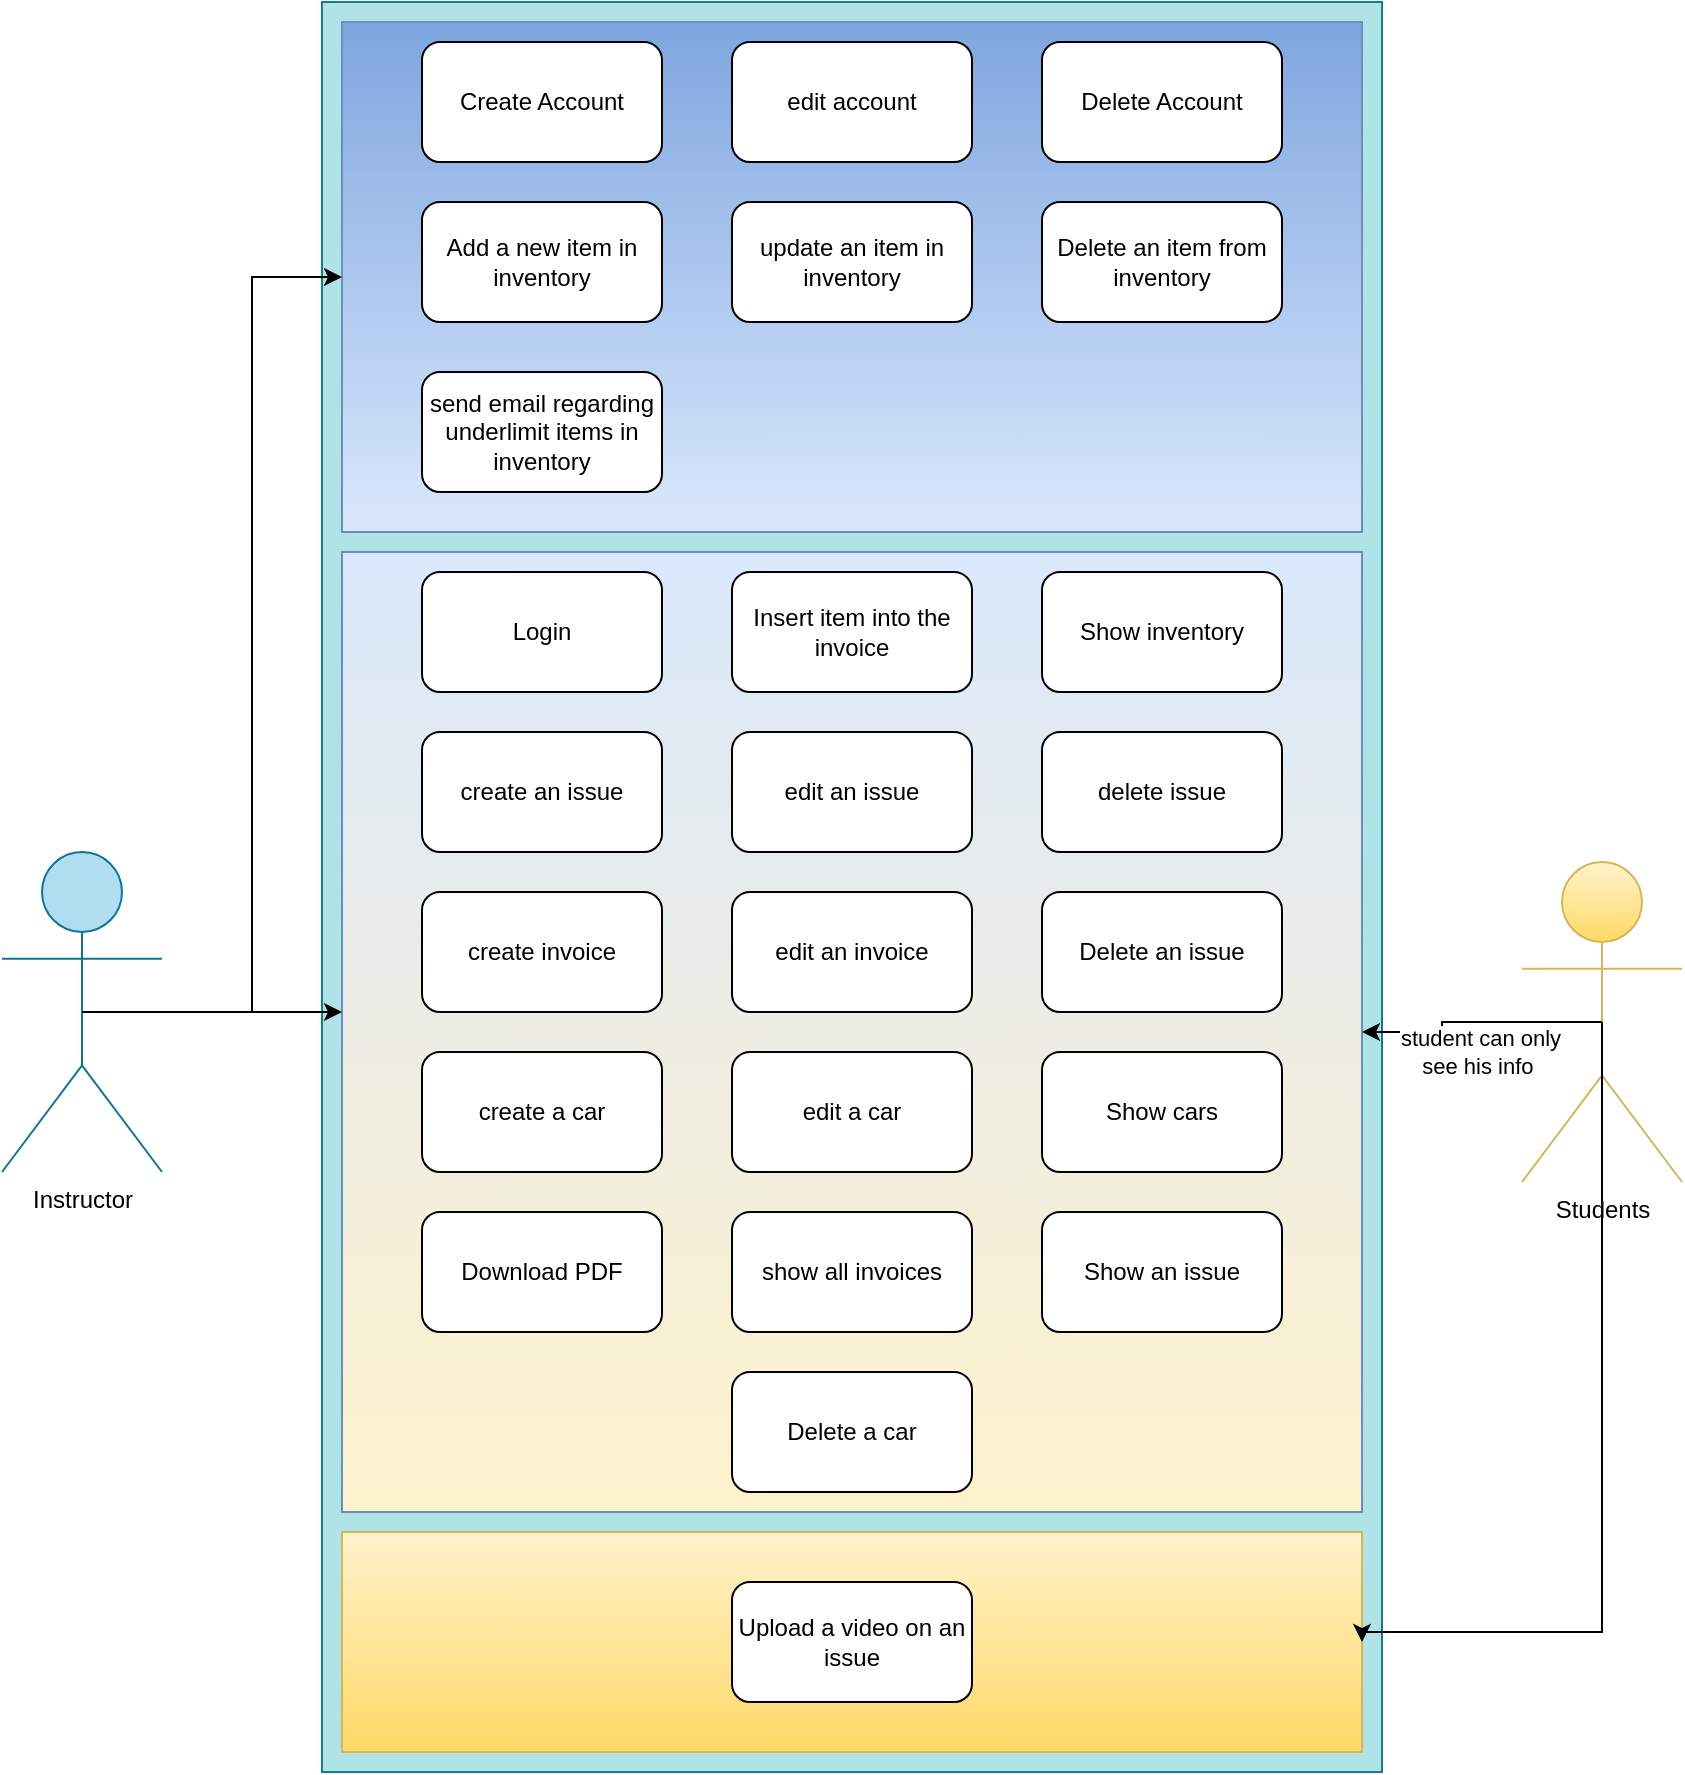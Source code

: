 <mxfile version="24.8.4">
  <diagram name="Page-1" id="o08TtFAsVQpN87tV3FQX">
    <mxGraphModel dx="1687" dy="1049" grid="1" gridSize="10" guides="1" tooltips="1" connect="1" arrows="1" fold="1" page="1" pageScale="1" pageWidth="850" pageHeight="1100" math="0" shadow="0">
      <root>
        <mxCell id="0" />
        <mxCell id="1" parent="0" />
        <mxCell id="Glyy4nIdWrFzl7ZjbMnD-38" value="Students" style="shape=umlActor;verticalLabelPosition=bottom;verticalAlign=top;html=1;fillColor=#fff2cc;strokeColor=#d6b656;gradientColor=#ffd966;" vertex="1" parent="1">
          <mxGeometry x="760" y="575" width="80" height="160" as="geometry" />
        </mxCell>
        <mxCell id="Glyy4nIdWrFzl7ZjbMnD-39" value="Instructor" style="shape=umlActor;verticalLabelPosition=bottom;verticalAlign=top;html=1;fillColor=#b1ddf0;strokeColor=#10739e;" vertex="1" parent="1">
          <mxGeometry y="570" width="80" height="160" as="geometry" />
        </mxCell>
        <mxCell id="Glyy4nIdWrFzl7ZjbMnD-1" value="&lt;span style=&quot;color: rgba(0, 0, 0, 0); font-family: monospace; font-size: 0px; text-align: start; text-wrap-mode: nowrap;&quot;&gt;%3CmxGraphModel%3E%3Croot%3E%3CmxCell%20id%3D%220%22%2F%3E%3CmxCell%20id%3D%221%22%20parent%3D%220%22%2F%3E%3CmxCell%20id%3D%222%22%20value%3D%22create%20an%20issue%22%20style%3D%22rounded%3D1%3BwhiteSpace%3Dwrap%3Bhtml%3D1%3B%22%20vertex%3D%221%22%20parent%3D%221%22%3E%3CmxGeometry%20x%3D%22170%22%20y%3D%22190%22%20width%3D%22120%22%20height%3D%2260%22%20as%3D%22geometry%22%2F%3E%3C%2FmxCell%3E%3C%2Froot%3E%3C%2FmxGraphModel%3E&lt;/span&gt;&lt;span style=&quot;color: rgba(0, 0, 0, 0); font-family: monospace; font-size: 0px; text-align: start; text-wrap-mode: nowrap;&quot;&gt;%3CmxGraphModel%3E%3Croot%3E%3CmxCell%20id%3D%220%22%2F%3E%3CmxCell%20id%3D%221%22%20parent%3D%220%22%2F%3E%3CmxCell%20id%3D%222%22%20value%3D%22create%20an%20issue%22%20style%3D%22rounded%3D1%3BwhiteSpace%3Dwrap%3Bhtml%3D1%3B%22%20vertex%3D%221%22%20parent%3D%221%22%3E%3CmxGeometry%20x%3D%22170%22%20y%3D%22190%22%20width%3D%22120%22%20height%3D%2260%22%20as%3D%22geometry%22%2F%3E%3C%2FmxCell%3E%3C%2Froot%3E%3C%2FmxGraphModel%3E&lt;/span&gt;" style="rounded=0;whiteSpace=wrap;html=1;fillColor=#b0e3e6;strokeColor=#0e8088;container=0;" vertex="1" parent="1">
          <mxGeometry x="160" y="145" width="530" height="885" as="geometry" />
        </mxCell>
        <mxCell id="Glyy4nIdWrFzl7ZjbMnD-35" value="" style="rounded=0;whiteSpace=wrap;html=1;fillColor=#dae8fc;gradientColor=#FFF2CC;strokeColor=#6c8ebf;container=0;" vertex="1" parent="1">
          <mxGeometry x="170" y="420" width="510" height="480" as="geometry" />
        </mxCell>
        <mxCell id="Glyy4nIdWrFzl7ZjbMnD-34" value="" style="rounded=0;whiteSpace=wrap;html=1;fillColor=#dae8fc;gradientColor=#7ea6e0;strokeColor=#6c8ebf;gradientDirection=north;container=0;" vertex="1" parent="1">
          <mxGeometry x="170" y="155" width="510" height="255" as="geometry" />
        </mxCell>
        <mxCell id="Glyy4nIdWrFzl7ZjbMnD-7" value="Create Account" style="rounded=1;whiteSpace=wrap;html=1;container=0;" vertex="1" parent="1">
          <mxGeometry x="210" y="165" width="120" height="60" as="geometry" />
        </mxCell>
        <mxCell id="Glyy4nIdWrFzl7ZjbMnD-8" value="Delete Account&lt;span style=&quot;color: rgba(0, 0, 0, 0); font-family: monospace; font-size: 0px; text-align: start; text-wrap-mode: nowrap;&quot;&gt;%3CmxGraphModel%3E%3Croot%3E%3CmxCell%20id%3D%220%22%2F%3E%3CmxCell%20id%3D%221%22%20parent%3D%220%22%2F%3E%3CmxCell%20id%3D%222%22%20value%3D%22Create%20Account%22%20style%3D%22rounded%3D1%3BwhiteSpace%3Dwrap%3Bhtml%3D1%3B%22%20vertex%3D%221%22%20parent%3D%221%22%3E%3CmxGeometry%20x%3D%22170%22%20y%3D%2210%22%20width%3D%22120%22%20height%3D%2260%22%20as%3D%22geometry%22%2F%3E%3C%2FmxCell%3E%3C%2Froot%3E%3C%2FmxGraphModel%3E&lt;/span&gt;" style="rounded=1;whiteSpace=wrap;html=1;container=0;" vertex="1" parent="1">
          <mxGeometry x="520" y="165" width="120" height="60" as="geometry" />
        </mxCell>
        <mxCell id="Glyy4nIdWrFzl7ZjbMnD-9" value="Login" style="rounded=1;whiteSpace=wrap;html=1;container=0;" vertex="1" parent="1">
          <mxGeometry x="210" y="430" width="120" height="60" as="geometry" />
        </mxCell>
        <mxCell id="Glyy4nIdWrFzl7ZjbMnD-10" value="Add a new item in inventory" style="rounded=1;whiteSpace=wrap;html=1;container=0;" vertex="1" parent="1">
          <mxGeometry x="210" y="245" width="120" height="60" as="geometry" />
        </mxCell>
        <mxCell id="Glyy4nIdWrFzl7ZjbMnD-11" value="Show inventory" style="rounded=1;whiteSpace=wrap;html=1;container=0;" vertex="1" parent="1">
          <mxGeometry x="520" y="430" width="120" height="60" as="geometry" />
        </mxCell>
        <mxCell id="Glyy4nIdWrFzl7ZjbMnD-12" value="Delete an item from inventory" style="rounded=1;whiteSpace=wrap;html=1;container=0;" vertex="1" parent="1">
          <mxGeometry x="520" y="245" width="120" height="60" as="geometry" />
        </mxCell>
        <mxCell id="Glyy4nIdWrFzl7ZjbMnD-13" value="create an issue" style="rounded=1;whiteSpace=wrap;html=1;container=0;" vertex="1" parent="1">
          <mxGeometry x="210" y="510" width="120" height="60" as="geometry" />
        </mxCell>
        <mxCell id="Glyy4nIdWrFzl7ZjbMnD-15" value="Delete an issue" style="rounded=1;whiteSpace=wrap;html=1;container=0;" vertex="1" parent="1">
          <mxGeometry x="520" y="590" width="120" height="60" as="geometry" />
        </mxCell>
        <mxCell id="Glyy4nIdWrFzl7ZjbMnD-16" value="Show an issue" style="rounded=1;whiteSpace=wrap;html=1;container=0;" vertex="1" parent="1">
          <mxGeometry x="520" y="750" width="120" height="60" as="geometry" />
        </mxCell>
        <mxCell id="Glyy4nIdWrFzl7ZjbMnD-17" value="create a car" style="rounded=1;whiteSpace=wrap;html=1;container=0;" vertex="1" parent="1">
          <mxGeometry x="210" y="670" width="120" height="60" as="geometry" />
        </mxCell>
        <mxCell id="Glyy4nIdWrFzl7ZjbMnD-18" value="Delete a car" style="rounded=1;whiteSpace=wrap;html=1;container=0;" vertex="1" parent="1">
          <mxGeometry x="365" y="830" width="120" height="60" as="geometry" />
        </mxCell>
        <mxCell id="Glyy4nIdWrFzl7ZjbMnD-19" value="Show cars" style="rounded=1;whiteSpace=wrap;html=1;container=0;" vertex="1" parent="1">
          <mxGeometry x="520" y="670" width="120" height="60" as="geometry" />
        </mxCell>
        <mxCell id="Glyy4nIdWrFzl7ZjbMnD-20" value="create invoice" style="rounded=1;whiteSpace=wrap;html=1;container=0;" vertex="1" parent="1">
          <mxGeometry x="210" y="590" width="120" height="60" as="geometry" />
        </mxCell>
        <mxCell id="Glyy4nIdWrFzl7ZjbMnD-21" value="delete issue" style="rounded=1;whiteSpace=wrap;html=1;container=0;" vertex="1" parent="1">
          <mxGeometry x="520" y="510" width="120" height="60" as="geometry" />
        </mxCell>
        <mxCell id="Glyy4nIdWrFzl7ZjbMnD-22" value="show all invoices" style="rounded=1;whiteSpace=wrap;html=1;container=0;" vertex="1" parent="1">
          <mxGeometry x="365" y="750" width="120" height="60" as="geometry" />
        </mxCell>
        <mxCell id="Glyy4nIdWrFzl7ZjbMnD-23" value="edit a car" style="rounded=1;whiteSpace=wrap;html=1;container=0;" vertex="1" parent="1">
          <mxGeometry x="365" y="670" width="120" height="60" as="geometry" />
        </mxCell>
        <mxCell id="Glyy4nIdWrFzl7ZjbMnD-24" value="edit an issue" style="rounded=1;whiteSpace=wrap;html=1;container=0;" vertex="1" parent="1">
          <mxGeometry x="365" y="510" width="120" height="60" as="geometry" />
        </mxCell>
        <mxCell id="Glyy4nIdWrFzl7ZjbMnD-26" value="edit an invoice" style="rounded=1;whiteSpace=wrap;html=1;container=0;" vertex="1" parent="1">
          <mxGeometry x="365" y="590" width="120" height="60" as="geometry" />
        </mxCell>
        <mxCell id="Glyy4nIdWrFzl7ZjbMnD-27" value="update an item in inventory" style="rounded=1;whiteSpace=wrap;html=1;container=0;" vertex="1" parent="1">
          <mxGeometry x="365" y="245" width="120" height="60" as="geometry" />
        </mxCell>
        <mxCell id="Glyy4nIdWrFzl7ZjbMnD-28" value="send email regarding underlimit items in inventory" style="rounded=1;whiteSpace=wrap;html=1;container=0;" vertex="1" parent="1">
          <mxGeometry x="210" y="330" width="120" height="60" as="geometry" />
        </mxCell>
        <mxCell id="Glyy4nIdWrFzl7ZjbMnD-29" value="edit account" style="rounded=1;whiteSpace=wrap;html=1;container=0;" vertex="1" parent="1">
          <mxGeometry x="365" y="165" width="120" height="60" as="geometry" />
        </mxCell>
        <mxCell id="Glyy4nIdWrFzl7ZjbMnD-36" value="" style="rounded=0;whiteSpace=wrap;html=1;fillColor=#FFF2CC;gradientColor=#ffd966;strokeColor=#d6b656;container=0;" vertex="1" parent="1">
          <mxGeometry x="170" y="910" width="510" height="110" as="geometry" />
        </mxCell>
        <mxCell id="Glyy4nIdWrFzl7ZjbMnD-30" value="Upload a video on an issue" style="rounded=1;whiteSpace=wrap;html=1;container=0;" vertex="1" parent="1">
          <mxGeometry x="365" y="935" width="120" height="60" as="geometry" />
        </mxCell>
        <mxCell id="Glyy4nIdWrFzl7ZjbMnD-44" style="edgeStyle=orthogonalEdgeStyle;rounded=0;orthogonalLoop=1;jettySize=auto;html=1;exitX=0.5;exitY=0.5;exitDx=0;exitDy=0;exitPerimeter=0;entryX=1;entryY=0.5;entryDx=0;entryDy=0;" edge="1" parent="1" source="Glyy4nIdWrFzl7ZjbMnD-38" target="Glyy4nIdWrFzl7ZjbMnD-36">
          <mxGeometry relative="1" as="geometry">
            <Array as="points">
              <mxPoint x="800" y="960" />
            </Array>
          </mxGeometry>
        </mxCell>
        <mxCell id="Glyy4nIdWrFzl7ZjbMnD-41" style="edgeStyle=orthogonalEdgeStyle;rounded=0;orthogonalLoop=1;jettySize=auto;html=1;exitX=0.5;exitY=0.5;exitDx=0;exitDy=0;exitPerimeter=0;entryX=1;entryY=0.5;entryDx=0;entryDy=0;" edge="1" parent="1" source="Glyy4nIdWrFzl7ZjbMnD-38" target="Glyy4nIdWrFzl7ZjbMnD-35">
          <mxGeometry relative="1" as="geometry">
            <mxPoint x="720" y="740" as="targetPoint" />
          </mxGeometry>
        </mxCell>
        <mxCell id="Glyy4nIdWrFzl7ZjbMnD-46" value="student can only &lt;br&gt;see his info&amp;nbsp;" style="edgeLabel;html=1;align=center;verticalAlign=middle;resizable=0;points=[];" vertex="1" connectable="0" parent="Glyy4nIdWrFzl7ZjbMnD-41">
          <mxGeometry x="-0.321" relative="1" as="geometry">
            <mxPoint x="-19" y="15" as="offset" />
          </mxGeometry>
        </mxCell>
        <mxCell id="Glyy4nIdWrFzl7ZjbMnD-45" style="edgeStyle=orthogonalEdgeStyle;rounded=0;orthogonalLoop=1;jettySize=auto;html=1;exitX=0.5;exitY=0.5;exitDx=0;exitDy=0;exitPerimeter=0;" edge="1" parent="1" source="Glyy4nIdWrFzl7ZjbMnD-39" target="Glyy4nIdWrFzl7ZjbMnD-35">
          <mxGeometry relative="1" as="geometry">
            <Array as="points">
              <mxPoint x="40" y="650" />
            </Array>
          </mxGeometry>
        </mxCell>
        <mxCell id="Glyy4nIdWrFzl7ZjbMnD-42" style="edgeStyle=orthogonalEdgeStyle;rounded=0;orthogonalLoop=1;jettySize=auto;html=1;exitX=0.5;exitY=0.5;exitDx=0;exitDy=0;exitPerimeter=0;entryX=0;entryY=0.5;entryDx=0;entryDy=0;" edge="1" parent="1" source="Glyy4nIdWrFzl7ZjbMnD-39" target="Glyy4nIdWrFzl7ZjbMnD-34">
          <mxGeometry relative="1" as="geometry">
            <mxPoint x="150" y="440" as="targetPoint" />
          </mxGeometry>
        </mxCell>
        <mxCell id="Glyy4nIdWrFzl7ZjbMnD-48" value="Download PDF" style="rounded=1;whiteSpace=wrap;html=1;container=0;" vertex="1" parent="1">
          <mxGeometry x="210" y="750" width="120" height="60" as="geometry" />
        </mxCell>
        <mxCell id="Glyy4nIdWrFzl7ZjbMnD-49" value="Insert item into the invoice" style="rounded=1;whiteSpace=wrap;html=1;container=0;" vertex="1" parent="1">
          <mxGeometry x="365" y="430" width="120" height="60" as="geometry" />
        </mxCell>
      </root>
    </mxGraphModel>
  </diagram>
</mxfile>
